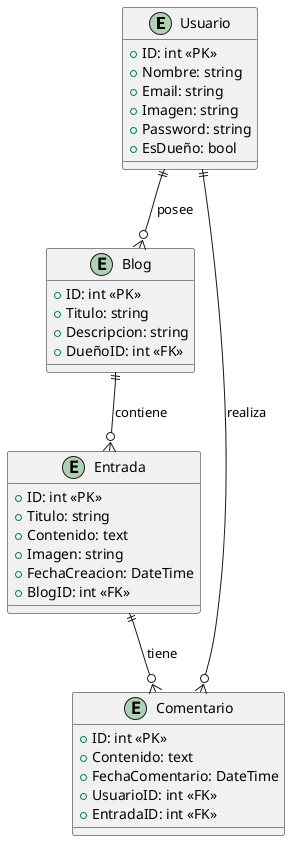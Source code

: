 @startuml
entity "Usuario" as Usuario {
  +ID: int <<PK>>
  +Nombre: string
  +Email: string
  +Imagen: string
  +Password: string
  +EsDueño: bool
}

entity "Blog" as Blog {
  +ID: int <<PK>>
  +Titulo: string
  +Descripcion: string
  +DueñoID: int <<FK>>
}

entity "Entrada" as Entrada {
  +ID: int <<PK>>
  +Titulo: string
  +Contenido: text
  +Imagen: string
  +FechaCreacion: DateTime
  +BlogID: int <<FK>>
}

entity "Comentario" as Comentario {
  +ID: int <<PK>>
  +Contenido: text
  +FechaComentario: DateTime
  +UsuarioID: int <<FK>>
  +EntradaID: int <<FK>>
}

Usuario ||--o{ Blog : "posee"
Blog ||--o{ Entrada : "contiene"
Usuario ||--o{ Comentario : "realiza"
Entrada ||--o{ Comentario : "tiene"
@enduml
